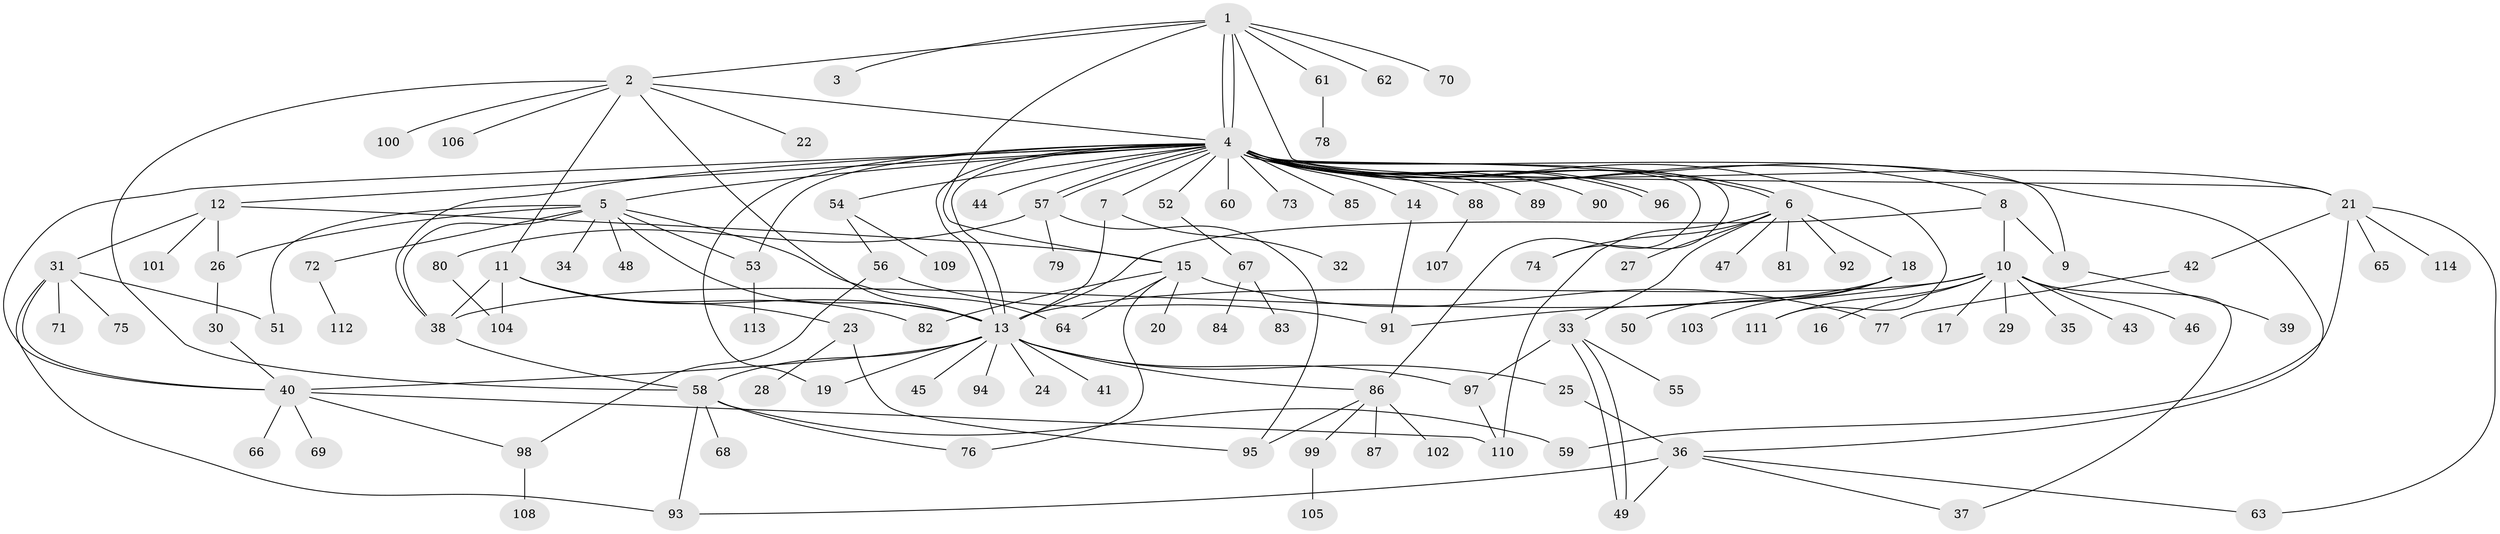 // Generated by graph-tools (version 1.1) at 2025/01/03/09/25 03:01:48]
// undirected, 114 vertices, 164 edges
graph export_dot {
graph [start="1"]
  node [color=gray90,style=filled];
  1;
  2;
  3;
  4;
  5;
  6;
  7;
  8;
  9;
  10;
  11;
  12;
  13;
  14;
  15;
  16;
  17;
  18;
  19;
  20;
  21;
  22;
  23;
  24;
  25;
  26;
  27;
  28;
  29;
  30;
  31;
  32;
  33;
  34;
  35;
  36;
  37;
  38;
  39;
  40;
  41;
  42;
  43;
  44;
  45;
  46;
  47;
  48;
  49;
  50;
  51;
  52;
  53;
  54;
  55;
  56;
  57;
  58;
  59;
  60;
  61;
  62;
  63;
  64;
  65;
  66;
  67;
  68;
  69;
  70;
  71;
  72;
  73;
  74;
  75;
  76;
  77;
  78;
  79;
  80;
  81;
  82;
  83;
  84;
  85;
  86;
  87;
  88;
  89;
  90;
  91;
  92;
  93;
  94;
  95;
  96;
  97;
  98;
  99;
  100;
  101;
  102;
  103;
  104;
  105;
  106;
  107;
  108;
  109;
  110;
  111;
  112;
  113;
  114;
  1 -- 2;
  1 -- 3;
  1 -- 4;
  1 -- 4;
  1 -- 15;
  1 -- 21;
  1 -- 61;
  1 -- 62;
  1 -- 70;
  2 -- 4;
  2 -- 11;
  2 -- 13;
  2 -- 22;
  2 -- 58;
  2 -- 100;
  2 -- 106;
  4 -- 5;
  4 -- 6;
  4 -- 6;
  4 -- 7;
  4 -- 8;
  4 -- 9;
  4 -- 12;
  4 -- 13;
  4 -- 13;
  4 -- 14;
  4 -- 19;
  4 -- 21;
  4 -- 36;
  4 -- 38;
  4 -- 40;
  4 -- 44;
  4 -- 52;
  4 -- 53;
  4 -- 54;
  4 -- 57;
  4 -- 57;
  4 -- 60;
  4 -- 73;
  4 -- 74;
  4 -- 85;
  4 -- 86;
  4 -- 88;
  4 -- 89;
  4 -- 90;
  4 -- 96;
  4 -- 96;
  4 -- 111;
  5 -- 13;
  5 -- 26;
  5 -- 34;
  5 -- 38;
  5 -- 48;
  5 -- 51;
  5 -- 53;
  5 -- 64;
  5 -- 72;
  6 -- 18;
  6 -- 27;
  6 -- 33;
  6 -- 47;
  6 -- 74;
  6 -- 81;
  6 -- 92;
  6 -- 110;
  7 -- 13;
  7 -- 32;
  8 -- 9;
  8 -- 10;
  8 -- 13;
  9 -- 39;
  10 -- 13;
  10 -- 16;
  10 -- 17;
  10 -- 29;
  10 -- 35;
  10 -- 37;
  10 -- 43;
  10 -- 46;
  10 -- 91;
  10 -- 111;
  11 -- 13;
  11 -- 23;
  11 -- 38;
  11 -- 82;
  11 -- 104;
  12 -- 15;
  12 -- 26;
  12 -- 31;
  12 -- 101;
  13 -- 19;
  13 -- 24;
  13 -- 25;
  13 -- 40;
  13 -- 41;
  13 -- 45;
  13 -- 58;
  13 -- 86;
  13 -- 94;
  13 -- 97;
  14 -- 91;
  15 -- 20;
  15 -- 64;
  15 -- 76;
  15 -- 77;
  15 -- 82;
  18 -- 38;
  18 -- 50;
  18 -- 103;
  21 -- 42;
  21 -- 59;
  21 -- 63;
  21 -- 65;
  21 -- 114;
  23 -- 28;
  23 -- 95;
  25 -- 36;
  26 -- 30;
  30 -- 40;
  31 -- 40;
  31 -- 51;
  31 -- 71;
  31 -- 75;
  31 -- 93;
  33 -- 49;
  33 -- 49;
  33 -- 55;
  33 -- 97;
  36 -- 37;
  36 -- 49;
  36 -- 63;
  36 -- 93;
  38 -- 58;
  40 -- 66;
  40 -- 69;
  40 -- 98;
  40 -- 110;
  42 -- 77;
  52 -- 67;
  53 -- 113;
  54 -- 56;
  54 -- 109;
  56 -- 91;
  56 -- 98;
  57 -- 79;
  57 -- 80;
  57 -- 95;
  58 -- 59;
  58 -- 68;
  58 -- 76;
  58 -- 93;
  61 -- 78;
  67 -- 83;
  67 -- 84;
  72 -- 112;
  80 -- 104;
  86 -- 87;
  86 -- 95;
  86 -- 99;
  86 -- 102;
  88 -- 107;
  97 -- 110;
  98 -- 108;
  99 -- 105;
}
